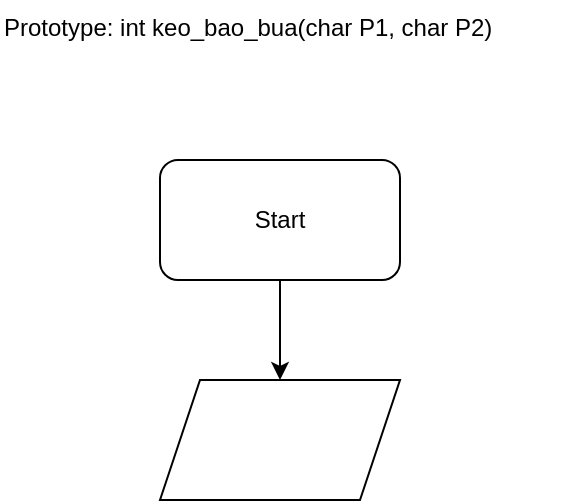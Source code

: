 <mxfile>
    <diagram id="CKSIS-Z5dD2aVb3L4NDl" name="Page-1">
        <mxGraphModel dx="1130" dy="792" grid="1" gridSize="10" guides="1" tooltips="1" connect="1" arrows="1" fold="1" page="1" pageScale="1" pageWidth="850" pageHeight="1100" math="0" shadow="0">
            <root>
                <mxCell id="0"/>
                <mxCell id="1" parent="0"/>
                <mxCell id="5" value="" style="edgeStyle=none;html=1;" parent="1" source="3" target="4" edge="1">
                    <mxGeometry relative="1" as="geometry"/>
                </mxCell>
                <mxCell id="3" value="Start" style="rounded=1;whiteSpace=wrap;html=1;" parent="1" vertex="1">
                    <mxGeometry x="350" y="120" width="120" height="60" as="geometry"/>
                </mxCell>
                <mxCell id="4" value="" style="shape=parallelogram;perimeter=parallelogramPerimeter;whiteSpace=wrap;html=1;fixedSize=1;" parent="1" vertex="1">
                    <mxGeometry x="350" y="230" width="120" height="60" as="geometry"/>
                </mxCell>
                <mxCell id="6" value="Prototype: int keo_bao_bua(char P1, char P2)" style="text;whiteSpace=wrap;html=1;" vertex="1" parent="1">
                    <mxGeometry x="270" y="40" width="280" height="40" as="geometry"/>
                </mxCell>
            </root>
        </mxGraphModel>
    </diagram>
</mxfile>